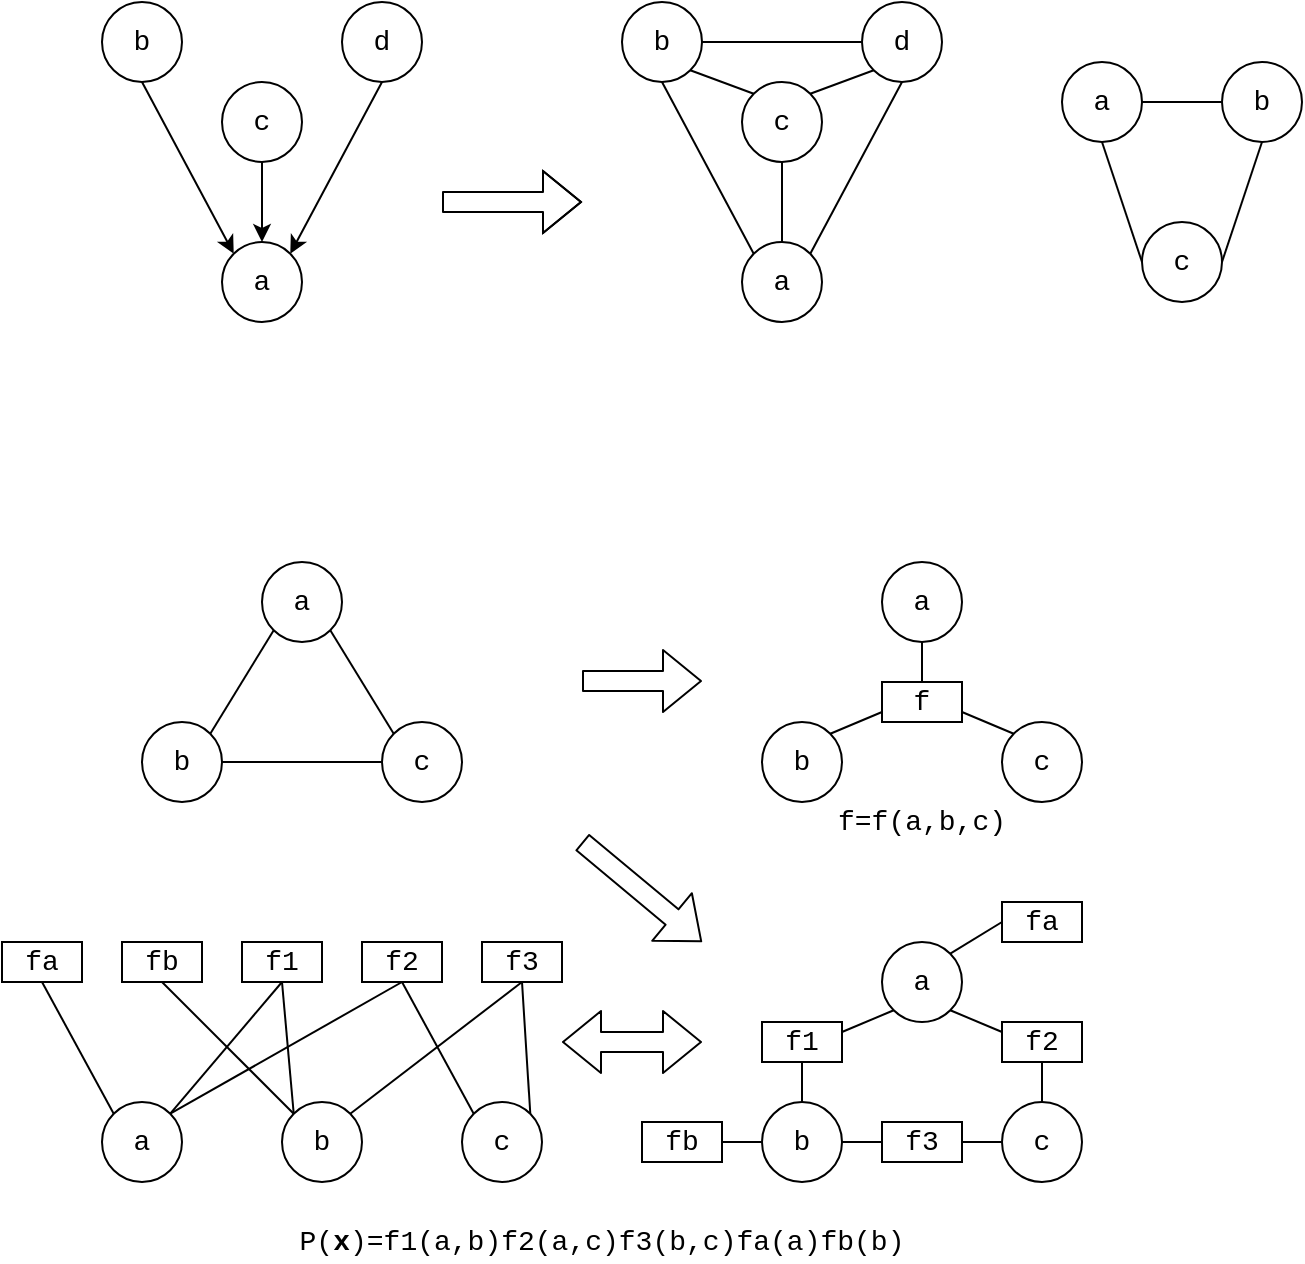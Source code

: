 <mxfile version="12.2.4" pages="1"><diagram id="-3EFL7plI4SHjGcpk-3B" name="Page-1"><mxGraphModel dx="768" dy="552" grid="1" gridSize="10" guides="1" tooltips="1" connect="1" arrows="1" fold="1" page="1" pageScale="1" pageWidth="827" pageHeight="1169" math="0" shadow="0"><root><mxCell id="0"/><mxCell id="1" parent="0"/><mxCell id="2" value="&lt;font face=&quot;Courier New&quot; style=&quot;font-size: 14px&quot;&gt;d&lt;/font&gt;" style="ellipse;whiteSpace=wrap;html=1;aspect=fixed;" parent="1" vertex="1"><mxGeometry x="180" y="40" width="40" height="40" as="geometry"/></mxCell><mxCell id="3" value="&lt;font face=&quot;Courier New&quot; style=&quot;font-size: 14px&quot;&gt;c&lt;/font&gt;" style="ellipse;whiteSpace=wrap;html=1;aspect=fixed;" parent="1" vertex="1"><mxGeometry x="120" y="80" width="40" height="40" as="geometry"/></mxCell><mxCell id="4" value="&lt;font face=&quot;Courier New&quot; style=&quot;font-size: 14px&quot;&gt;a&lt;/font&gt;" style="ellipse;whiteSpace=wrap;html=1;aspect=fixed;" parent="1" vertex="1"><mxGeometry x="120" y="160" width="40" height="40" as="geometry"/></mxCell><mxCell id="5" value="&lt;font face=&quot;Courier New&quot; style=&quot;font-size: 14px&quot;&gt;b&lt;/font&gt;" style="ellipse;whiteSpace=wrap;html=1;aspect=fixed;" parent="1" vertex="1"><mxGeometry x="60" y="40" width="40" height="40" as="geometry"/></mxCell><mxCell id="6" value="" style="endArrow=classic;html=1;exitX=0.5;exitY=1;exitDx=0;exitDy=0;entryX=0;entryY=0;entryDx=0;entryDy=0;" parent="1" source="5" target="4" edge="1"><mxGeometry width="50" height="50" relative="1" as="geometry"><mxPoint x="40" y="270" as="sourcePoint"/><mxPoint x="90" y="220" as="targetPoint"/></mxGeometry></mxCell><mxCell id="8" value="" style="endArrow=classic;html=1;exitX=0.5;exitY=1;exitDx=0;exitDy=0;entryX=0.5;entryY=0;entryDx=0;entryDy=0;" parent="1" source="3" target="4" edge="1"><mxGeometry width="50" height="50" relative="1" as="geometry"><mxPoint x="84.142" y="84.142" as="sourcePoint"/><mxPoint x="136" y="160" as="targetPoint"/></mxGeometry></mxCell><mxCell id="9" value="" style="endArrow=classic;html=1;exitX=0.5;exitY=1;exitDx=0;exitDy=0;entryX=1;entryY=0;entryDx=0;entryDy=0;" parent="1" source="2" target="4" edge="1"><mxGeometry width="50" height="50" relative="1" as="geometry"><mxPoint x="94.142" y="94.142" as="sourcePoint"/><mxPoint x="145.858" y="185.858" as="targetPoint"/></mxGeometry></mxCell><mxCell id="11" value="&lt;font face=&quot;Courier New&quot; style=&quot;font-size: 14px&quot;&gt;d&lt;/font&gt;" style="ellipse;whiteSpace=wrap;html=1;aspect=fixed;" parent="1" vertex="1"><mxGeometry x="440" y="40" width="40" height="40" as="geometry"/></mxCell><mxCell id="12" value="&lt;font face=&quot;Courier New&quot; style=&quot;font-size: 14px&quot;&gt;c&lt;/font&gt;" style="ellipse;whiteSpace=wrap;html=1;aspect=fixed;" parent="1" vertex="1"><mxGeometry x="380" y="80" width="40" height="40" as="geometry"/></mxCell><mxCell id="13" value="&lt;font face=&quot;Courier New&quot; style=&quot;font-size: 14px&quot;&gt;a&lt;/font&gt;" style="ellipse;whiteSpace=wrap;html=1;aspect=fixed;" parent="1" vertex="1"><mxGeometry x="380" y="160" width="40" height="40" as="geometry"/></mxCell><mxCell id="14" value="&lt;font face=&quot;Courier New&quot; style=&quot;font-size: 14px&quot;&gt;b&lt;/font&gt;" style="ellipse;whiteSpace=wrap;html=1;aspect=fixed;" parent="1" vertex="1"><mxGeometry x="320" y="40" width="40" height="40" as="geometry"/></mxCell><mxCell id="18" value="" style="endArrow=none;html=1;exitX=0.5;exitY=1;exitDx=0;exitDy=0;entryX=0;entryY=0;entryDx=0;entryDy=0;" parent="1" source="14" target="13" edge="1"><mxGeometry width="50" height="50" relative="1" as="geometry"><mxPoint x="320" y="270" as="sourcePoint"/><mxPoint x="370" y="220" as="targetPoint"/></mxGeometry></mxCell><mxCell id="19" value="" style="endArrow=none;html=1;exitX=1;exitY=0.5;exitDx=0;exitDy=0;entryX=0;entryY=0.5;entryDx=0;entryDy=0;" parent="1" source="14" target="11" edge="1"><mxGeometry width="50" height="50" relative="1" as="geometry"><mxPoint x="350" y="90" as="sourcePoint"/><mxPoint x="395.858" y="175.858" as="targetPoint"/></mxGeometry></mxCell><mxCell id="20" value="" style="endArrow=none;html=1;exitX=0.5;exitY=1;exitDx=0;exitDy=0;entryX=1;entryY=0;entryDx=0;entryDy=0;" parent="1" source="11" target="13" edge="1"><mxGeometry width="50" height="50" relative="1" as="geometry"><mxPoint x="360" y="100" as="sourcePoint"/><mxPoint x="405.858" y="185.858" as="targetPoint"/></mxGeometry></mxCell><mxCell id="21" value="" style="endArrow=none;html=1;exitX=1;exitY=1;exitDx=0;exitDy=0;entryX=0;entryY=0;entryDx=0;entryDy=0;" parent="1" source="14" target="12" edge="1"><mxGeometry width="50" height="50" relative="1" as="geometry"><mxPoint x="370" y="110" as="sourcePoint"/><mxPoint x="415.858" y="195.858" as="targetPoint"/></mxGeometry></mxCell><mxCell id="22" value="" style="endArrow=none;html=1;exitX=0;exitY=1;exitDx=0;exitDy=0;entryX=1;entryY=0;entryDx=0;entryDy=0;" parent="1" source="11" target="12" edge="1"><mxGeometry width="50" height="50" relative="1" as="geometry"><mxPoint x="380" y="120" as="sourcePoint"/><mxPoint x="425.858" y="205.858" as="targetPoint"/></mxGeometry></mxCell><mxCell id="23" value="" style="endArrow=none;html=1;exitX=0.5;exitY=1;exitDx=0;exitDy=0;" parent="1" source="12" target="13" edge="1"><mxGeometry width="50" height="50" relative="1" as="geometry"><mxPoint x="390" y="130" as="sourcePoint"/><mxPoint x="435.858" y="215.858" as="targetPoint"/></mxGeometry></mxCell><mxCell id="24" value="" style="shape=flexArrow;endArrow=classic;html=1;" parent="1" edge="1"><mxGeometry width="50" height="50" relative="1" as="geometry"><mxPoint x="230" y="140" as="sourcePoint"/><mxPoint x="300" y="140" as="targetPoint"/><Array as="points"><mxPoint x="260" y="140"/></Array></mxGeometry></mxCell><mxCell id="26" value="&lt;font face=&quot;Courier New&quot; style=&quot;font-size: 14px&quot;&gt;a&lt;/font&gt;" style="ellipse;whiteSpace=wrap;html=1;aspect=fixed;" parent="1" vertex="1"><mxGeometry x="140" y="320" width="40" height="40" as="geometry"/></mxCell><mxCell id="27" value="&lt;font face=&quot;Courier New&quot; style=&quot;font-size: 14px&quot;&gt;c&lt;/font&gt;" style="ellipse;whiteSpace=wrap;html=1;aspect=fixed;" parent="1" vertex="1"><mxGeometry x="200" y="400" width="40" height="40" as="geometry"/></mxCell><mxCell id="28" value="&lt;font face=&quot;Courier New&quot; style=&quot;font-size: 14px&quot;&gt;b&lt;/font&gt;" style="ellipse;whiteSpace=wrap;html=1;aspect=fixed;" parent="1" vertex="1"><mxGeometry x="80" y="400" width="40" height="40" as="geometry"/></mxCell><mxCell id="29" value="" style="endArrow=none;html=1;entryX=0;entryY=1;entryDx=0;entryDy=0;exitX=1;exitY=0;exitDx=0;exitDy=0;" parent="1" source="28" target="26" edge="1"><mxGeometry width="50" height="50" relative="1" as="geometry"><mxPoint x="80" y="510" as="sourcePoint"/><mxPoint x="130" y="460" as="targetPoint"/></mxGeometry></mxCell><mxCell id="31" value="" style="endArrow=none;html=1;entryX=1;entryY=1;entryDx=0;entryDy=0;exitX=0;exitY=0;exitDx=0;exitDy=0;" parent="1" source="27" target="26" edge="1"><mxGeometry width="50" height="50" relative="1" as="geometry"><mxPoint x="150" y="430" as="sourcePoint"/><mxPoint x="130" y="370" as="targetPoint"/></mxGeometry></mxCell><mxCell id="32" value="" style="endArrow=none;html=1;entryX=0;entryY=0.5;entryDx=0;entryDy=0;exitX=1;exitY=0.5;exitDx=0;exitDy=0;" parent="1" source="28" target="27" edge="1"><mxGeometry width="50" height="50" relative="1" as="geometry"><mxPoint x="160" y="440" as="sourcePoint"/><mxPoint x="140" y="380" as="targetPoint"/></mxGeometry></mxCell><mxCell id="37" value="&lt;font face=&quot;Courier New&quot; style=&quot;font-size: 14px&quot;&gt;a&lt;/font&gt;" style="ellipse;whiteSpace=wrap;html=1;aspect=fixed;" parent="1" vertex="1"><mxGeometry x="450" y="320" width="40" height="40" as="geometry"/></mxCell><mxCell id="38" value="&lt;font face=&quot;Courier New&quot; style=&quot;font-size: 14px&quot;&gt;c&lt;/font&gt;" style="ellipse;whiteSpace=wrap;html=1;aspect=fixed;" parent="1" vertex="1"><mxGeometry x="510" y="400" width="40" height="40" as="geometry"/></mxCell><mxCell id="39" value="&lt;font face=&quot;Courier New&quot; style=&quot;font-size: 14px&quot;&gt;b&lt;/font&gt;" style="ellipse;whiteSpace=wrap;html=1;aspect=fixed;" parent="1" vertex="1"><mxGeometry x="390" y="400" width="40" height="40" as="geometry"/></mxCell><mxCell id="43" value="&lt;font face=&quot;Courier New&quot; style=&quot;font-size: 14px&quot;&gt;f&lt;/font&gt;" style="rounded=0;whiteSpace=wrap;html=1;" parent="1" vertex="1"><mxGeometry x="450" y="380" width="40" height="20" as="geometry"/></mxCell><mxCell id="44" value="" style="endArrow=none;html=1;entryX=0.5;entryY=1;entryDx=0;entryDy=0;exitX=0.5;exitY=0;exitDx=0;exitDy=0;" parent="1" source="43" target="37" edge="1"><mxGeometry width="50" height="50" relative="1" as="geometry"><mxPoint x="110" y="510" as="sourcePoint"/><mxPoint x="160" y="460" as="targetPoint"/></mxGeometry></mxCell><mxCell id="45" value="" style="endArrow=none;html=1;entryX=0;entryY=0.75;entryDx=0;entryDy=0;exitX=1;exitY=0;exitDx=0;exitDy=0;" parent="1" source="39" target="43" edge="1"><mxGeometry width="50" height="50" relative="1" as="geometry"><mxPoint x="460" y="540" as="sourcePoint"/><mxPoint x="480" y="370" as="targetPoint"/></mxGeometry></mxCell><mxCell id="46" value="" style="endArrow=none;html=1;entryX=0;entryY=0;entryDx=0;entryDy=0;exitX=1;exitY=0.75;exitDx=0;exitDy=0;" parent="1" source="43" target="38" edge="1"><mxGeometry width="50" height="50" relative="1" as="geometry"><mxPoint x="490" y="400" as="sourcePoint"/><mxPoint x="490" y="380" as="targetPoint"/></mxGeometry></mxCell><mxCell id="48" value="" style="shape=flexArrow;endArrow=classic;html=1;" parent="1" edge="1"><mxGeometry width="50" height="50" relative="1" as="geometry"><mxPoint x="300" y="379.5" as="sourcePoint"/><mxPoint x="360" y="379.5" as="targetPoint"/></mxGeometry></mxCell><mxCell id="49" value="&lt;font face=&quot;Courier New&quot; style=&quot;font-size: 14px&quot;&gt;a&lt;/font&gt;" style="ellipse;whiteSpace=wrap;html=1;aspect=fixed;" parent="1" vertex="1"><mxGeometry x="450" y="510" width="40" height="40" as="geometry"/></mxCell><mxCell id="50" value="&lt;font face=&quot;Courier New&quot; style=&quot;font-size: 14px&quot;&gt;c&lt;/font&gt;" style="ellipse;whiteSpace=wrap;html=1;aspect=fixed;" parent="1" vertex="1"><mxGeometry x="510" y="590" width="40" height="40" as="geometry"/></mxCell><mxCell id="51" value="&lt;font face=&quot;Courier New&quot; style=&quot;font-size: 14px&quot;&gt;b&lt;/font&gt;" style="ellipse;whiteSpace=wrap;html=1;aspect=fixed;" parent="1" vertex="1"><mxGeometry x="390" y="590" width="40" height="40" as="geometry"/></mxCell><mxCell id="53" value="" style="endArrow=none;html=1;entryX=0;entryY=1;entryDx=0;entryDy=0;exitX=1;exitY=0.25;exitDx=0;exitDy=0;" parent="1" source="59" target="49" edge="1"><mxGeometry width="50" height="50" relative="1" as="geometry"><mxPoint x="470" y="570" as="sourcePoint"/><mxPoint x="160" y="650" as="targetPoint"/></mxGeometry></mxCell><mxCell id="54" value="" style="endArrow=none;html=1;entryX=0.5;entryY=1;entryDx=0;entryDy=0;exitX=0.5;exitY=0;exitDx=0;exitDy=0;" parent="1" source="51" target="59" edge="1"><mxGeometry width="50" height="50" relative="1" as="geometry"><mxPoint x="460" y="730" as="sourcePoint"/><mxPoint x="450" y="585" as="targetPoint"/></mxGeometry></mxCell><mxCell id="56" value="&lt;font face=&quot;Courier New&quot; style=&quot;font-size: 14px&quot;&gt;f2&lt;/font&gt;" style="rounded=0;whiteSpace=wrap;html=1;" parent="1" vertex="1"><mxGeometry x="510" y="550" width="40" height="20" as="geometry"/></mxCell><mxCell id="58" value="&lt;font face=&quot;Courier New&quot; style=&quot;font-size: 14px&quot;&gt;f3&lt;/font&gt;" style="rounded=0;whiteSpace=wrap;html=1;" parent="1" vertex="1"><mxGeometry x="450" y="600" width="40" height="20" as="geometry"/></mxCell><mxCell id="59" value="&lt;font face=&quot;Courier New&quot; style=&quot;font-size: 14px&quot;&gt;f1&lt;/font&gt;" style="rounded=0;whiteSpace=wrap;html=1;" parent="1" vertex="1"><mxGeometry x="390" y="550" width="40" height="20" as="geometry"/></mxCell><mxCell id="60" value="" style="endArrow=none;html=1;entryX=1;entryY=1;entryDx=0;entryDy=0;exitX=0;exitY=0.25;exitDx=0;exitDy=0;" parent="1" source="56" target="49" edge="1"><mxGeometry width="50" height="50" relative="1" as="geometry"><mxPoint x="440" y="565" as="sourcePoint"/><mxPoint x="465.858" y="554.142" as="targetPoint"/></mxGeometry></mxCell><mxCell id="61" value="" style="endArrow=none;html=1;entryX=0;entryY=0.5;entryDx=0;entryDy=0;exitX=1;exitY=0.5;exitDx=0;exitDy=0;" parent="1" source="51" target="58" edge="1"><mxGeometry width="50" height="50" relative="1" as="geometry"><mxPoint x="450" y="575" as="sourcePoint"/><mxPoint x="475.858" y="564.142" as="targetPoint"/></mxGeometry></mxCell><mxCell id="62" value="" style="endArrow=none;html=1;entryX=0;entryY=0.5;entryDx=0;entryDy=0;exitX=1;exitY=0.5;exitDx=0;exitDy=0;" parent="1" source="58" target="50" edge="1"><mxGeometry width="50" height="50" relative="1" as="geometry"><mxPoint x="460" y="585" as="sourcePoint"/><mxPoint x="485.858" y="574.142" as="targetPoint"/></mxGeometry></mxCell><mxCell id="63" value="" style="endArrow=none;html=1;entryX=0.5;entryY=1;entryDx=0;entryDy=0;exitX=0.5;exitY=0;exitDx=0;exitDy=0;" parent="1" source="50" target="56" edge="1"><mxGeometry width="50" height="50" relative="1" as="geometry"><mxPoint x="470" y="595" as="sourcePoint"/><mxPoint x="495.858" y="584.142" as="targetPoint"/></mxGeometry></mxCell><mxCell id="64" value="" style="endArrow=none;html=1;entryX=1;entryY=0;entryDx=0;entryDy=0;" parent="1" target="49" edge="1"><mxGeometry width="50" height="50" relative="1" as="geometry"><mxPoint x="510" y="500" as="sourcePoint"/><mxPoint x="500" y="480" as="targetPoint"/></mxGeometry></mxCell><mxCell id="65" value="&lt;font face=&quot;Courier New&quot; style=&quot;font-size: 14px&quot;&gt;fa&lt;/font&gt;" style="rounded=0;whiteSpace=wrap;html=1;" parent="1" vertex="1"><mxGeometry x="510" y="490" width="40" height="20" as="geometry"/></mxCell><mxCell id="66" value="&lt;font face=&quot;Courier New&quot; style=&quot;font-size: 14px&quot;&gt;fb&lt;/font&gt;" style="rounded=0;whiteSpace=wrap;html=1;" parent="1" vertex="1"><mxGeometry x="330" y="600" width="40" height="20" as="geometry"/></mxCell><mxCell id="67" value="" style="endArrow=none;html=1;entryX=1;entryY=0.5;entryDx=0;entryDy=0;exitX=0;exitY=0.5;exitDx=0;exitDy=0;" parent="1" source="51" target="66" edge="1"><mxGeometry width="50" height="50" relative="1" as="geometry"><mxPoint x="110" y="700" as="sourcePoint"/><mxPoint x="160" y="650" as="targetPoint"/></mxGeometry></mxCell><mxCell id="68" value="" style="shape=flexArrow;endArrow=classic;html=1;" parent="1" edge="1"><mxGeometry width="50" height="50" relative="1" as="geometry"><mxPoint x="300" y="460" as="sourcePoint"/><mxPoint x="360" y="510" as="targetPoint"/></mxGeometry></mxCell><mxCell id="69" value="" style="shape=flexArrow;endArrow=classic;startArrow=classic;html=1;" parent="1" edge="1"><mxGeometry width="50" height="50" relative="1" as="geometry"><mxPoint x="290" y="560" as="sourcePoint"/><mxPoint x="360" y="560" as="targetPoint"/></mxGeometry></mxCell><mxCell id="70" value="&lt;font face=&quot;Courier New&quot; style=&quot;font-size: 14px&quot;&gt;f1&lt;/font&gt;" style="rounded=0;whiteSpace=wrap;html=1;" parent="1" vertex="1"><mxGeometry x="130" y="510" width="40" height="20" as="geometry"/></mxCell><mxCell id="71" value="&lt;font face=&quot;Courier New&quot; style=&quot;font-size: 14px&quot;&gt;f2&lt;/font&gt;" style="rounded=0;whiteSpace=wrap;html=1;" parent="1" vertex="1"><mxGeometry x="190" y="510" width="40" height="20" as="geometry"/></mxCell><mxCell id="72" value="&lt;font face=&quot;Courier New&quot; style=&quot;font-size: 14px&quot;&gt;f3&lt;/font&gt;" style="rounded=0;whiteSpace=wrap;html=1;" parent="1" vertex="1"><mxGeometry x="250" y="510" width="40" height="20" as="geometry"/></mxCell><mxCell id="73" value="&lt;font face=&quot;Courier New&quot; style=&quot;font-size: 14px&quot;&gt;fa&lt;/font&gt;" style="rounded=0;whiteSpace=wrap;html=1;" parent="1" vertex="1"><mxGeometry x="10" y="510" width="40" height="20" as="geometry"/></mxCell><mxCell id="74" value="&lt;font face=&quot;Courier New&quot; style=&quot;font-size: 14px&quot;&gt;fb&lt;/font&gt;" style="rounded=0;whiteSpace=wrap;html=1;" parent="1" vertex="1"><mxGeometry x="70" y="510" width="40" height="20" as="geometry"/></mxCell><mxCell id="75" value="&lt;font face=&quot;Courier New&quot; style=&quot;font-size: 14px&quot;&gt;a&lt;/font&gt;" style="ellipse;whiteSpace=wrap;html=1;aspect=fixed;" parent="1" vertex="1"><mxGeometry x="60" y="590" width="40" height="40" as="geometry"/></mxCell><mxCell id="76" value="&lt;font face=&quot;Courier New&quot; style=&quot;font-size: 14px&quot;&gt;b&lt;/font&gt;" style="ellipse;whiteSpace=wrap;html=1;aspect=fixed;" parent="1" vertex="1"><mxGeometry x="150" y="590" width="40" height="40" as="geometry"/></mxCell><mxCell id="77" value="&lt;font face=&quot;Courier New&quot; style=&quot;font-size: 14px&quot;&gt;c&lt;/font&gt;" style="ellipse;whiteSpace=wrap;html=1;aspect=fixed;" parent="1" vertex="1"><mxGeometry x="240" y="590" width="40" height="40" as="geometry"/></mxCell><mxCell id="78" value="" style="endArrow=none;html=1;entryX=0.5;entryY=1;entryDx=0;entryDy=0;exitX=0;exitY=0;exitDx=0;exitDy=0;" parent="1" source="75" target="73" edge="1"><mxGeometry width="50" height="50" relative="1" as="geometry"><mxPoint x="10" y="700" as="sourcePoint"/><mxPoint x="60" y="650" as="targetPoint"/></mxGeometry></mxCell><mxCell id="80" value="" style="endArrow=none;html=1;entryX=0.5;entryY=1;entryDx=0;entryDy=0;exitX=1;exitY=0;exitDx=0;exitDy=0;" parent="1" source="75" target="70" edge="1"><mxGeometry width="50" height="50" relative="1" as="geometry"><mxPoint x="75.858" y="605.858" as="sourcePoint"/><mxPoint x="40" y="540" as="targetPoint"/></mxGeometry></mxCell><mxCell id="81" value="" style="endArrow=none;html=1;entryX=0.5;entryY=1;entryDx=0;entryDy=0;exitX=1;exitY=0;exitDx=0;exitDy=0;" parent="1" source="75" target="71" edge="1"><mxGeometry width="50" height="50" relative="1" as="geometry"><mxPoint x="85.858" y="615.858" as="sourcePoint"/><mxPoint x="50" y="550" as="targetPoint"/></mxGeometry></mxCell><mxCell id="82" value="" style="endArrow=none;html=1;entryX=0.5;entryY=1;entryDx=0;entryDy=0;exitX=0;exitY=0;exitDx=0;exitDy=0;" parent="1" source="76" target="74" edge="1"><mxGeometry width="50" height="50" relative="1" as="geometry"><mxPoint x="95.858" y="625.858" as="sourcePoint"/><mxPoint x="60" y="560" as="targetPoint"/></mxGeometry></mxCell><mxCell id="83" value="" style="endArrow=none;html=1;entryX=0.5;entryY=1;entryDx=0;entryDy=0;exitX=0;exitY=0;exitDx=0;exitDy=0;" parent="1" source="76" target="70" edge="1"><mxGeometry width="50" height="50" relative="1" as="geometry"><mxPoint x="105.858" y="635.858" as="sourcePoint"/><mxPoint x="70" y="570" as="targetPoint"/></mxGeometry></mxCell><mxCell id="84" value="" style="endArrow=none;html=1;entryX=0.5;entryY=1;entryDx=0;entryDy=0;exitX=1;exitY=0;exitDx=0;exitDy=0;" parent="1" source="76" target="72" edge="1"><mxGeometry width="50" height="50" relative="1" as="geometry"><mxPoint x="115.858" y="645.858" as="sourcePoint"/><mxPoint x="80" y="580" as="targetPoint"/></mxGeometry></mxCell><mxCell id="85" value="" style="endArrow=none;html=1;entryX=0.5;entryY=1;entryDx=0;entryDy=0;exitX=0;exitY=0;exitDx=0;exitDy=0;" parent="1" source="77" target="71" edge="1"><mxGeometry width="50" height="50" relative="1" as="geometry"><mxPoint x="125.858" y="655.858" as="sourcePoint"/><mxPoint x="90" y="590" as="targetPoint"/></mxGeometry></mxCell><mxCell id="86" value="" style="endArrow=none;html=1;entryX=0.5;entryY=1;entryDx=0;entryDy=0;exitX=1;exitY=0;exitDx=0;exitDy=0;" parent="1" source="77" target="72" edge="1"><mxGeometry width="50" height="50" relative="1" as="geometry"><mxPoint x="135.858" y="665.858" as="sourcePoint"/><mxPoint x="100" y="600" as="targetPoint"/></mxGeometry></mxCell><mxCell id="87" value="&lt;font face=&quot;Courier New&quot; style=&quot;font-size: 14px&quot;&gt;f=f(a,b,c)&lt;/font&gt;" style="text;html=1;strokeColor=none;fillColor=none;align=center;verticalAlign=middle;whiteSpace=wrap;rounded=0;" parent="1" vertex="1"><mxGeometry x="425" y="440" width="90" height="20" as="geometry"/></mxCell><mxCell id="88" value="&lt;font face=&quot;Courier New&quot; style=&quot;font-size: 14px&quot;&gt;P(&lt;b&gt;x&lt;/b&gt;)=f1(a,b)f2(a,c)f3(b,c)fa(a)fb(b)&lt;/font&gt;" style="text;html=1;strokeColor=none;fillColor=none;align=center;verticalAlign=middle;whiteSpace=wrap;rounded=0;" parent="1" vertex="1"><mxGeometry x="140" y="650" width="340" height="20" as="geometry"/></mxCell><mxCell id="90" value="&lt;font face=&quot;Courier New&quot; style=&quot;font-size: 14px&quot;&gt;a&lt;/font&gt;" style="ellipse;whiteSpace=wrap;html=1;aspect=fixed;" parent="1" vertex="1"><mxGeometry x="540" y="70" width="40" height="40" as="geometry"/></mxCell><mxCell id="91" value="&lt;font face=&quot;Courier New&quot; style=&quot;font-size: 14px&quot;&gt;b&lt;/font&gt;" style="ellipse;whiteSpace=wrap;html=1;aspect=fixed;" parent="1" vertex="1"><mxGeometry x="620" y="70" width="40" height="40" as="geometry"/></mxCell><mxCell id="92" value="&lt;font face=&quot;Courier New&quot; style=&quot;font-size: 14px&quot;&gt;c&lt;/font&gt;" style="ellipse;whiteSpace=wrap;html=1;aspect=fixed;" parent="1" vertex="1"><mxGeometry x="580" y="150" width="40" height="40" as="geometry"/></mxCell><mxCell id="93" value="" style="endArrow=none;html=1;entryX=0.5;entryY=1;entryDx=0;entryDy=0;exitX=0;exitY=0.5;exitDx=0;exitDy=0;" parent="1" source="92" target="90" edge="1"><mxGeometry width="50" height="50" relative="1" as="geometry"><mxPoint x="520" y="260" as="sourcePoint"/><mxPoint x="570" y="210" as="targetPoint"/></mxGeometry></mxCell><mxCell id="94" value="" style="endArrow=none;html=1;entryX=1;entryY=0.5;entryDx=0;entryDy=0;exitX=0;exitY=0.5;exitDx=0;exitDy=0;" parent="1" source="91" target="90" edge="1"><mxGeometry width="50" height="50" relative="1" as="geometry"><mxPoint x="590" y="180" as="sourcePoint"/><mxPoint x="570" y="120" as="targetPoint"/></mxGeometry></mxCell><mxCell id="95" value="" style="endArrow=none;html=1;entryX=0.5;entryY=1;entryDx=0;entryDy=0;exitX=1;exitY=0.5;exitDx=0;exitDy=0;" parent="1" source="92" target="91" edge="1"><mxGeometry width="50" height="50" relative="1" as="geometry"><mxPoint x="600" y="190" as="sourcePoint"/><mxPoint x="580" y="130" as="targetPoint"/></mxGeometry></mxCell></root></mxGraphModel></diagram></mxfile>